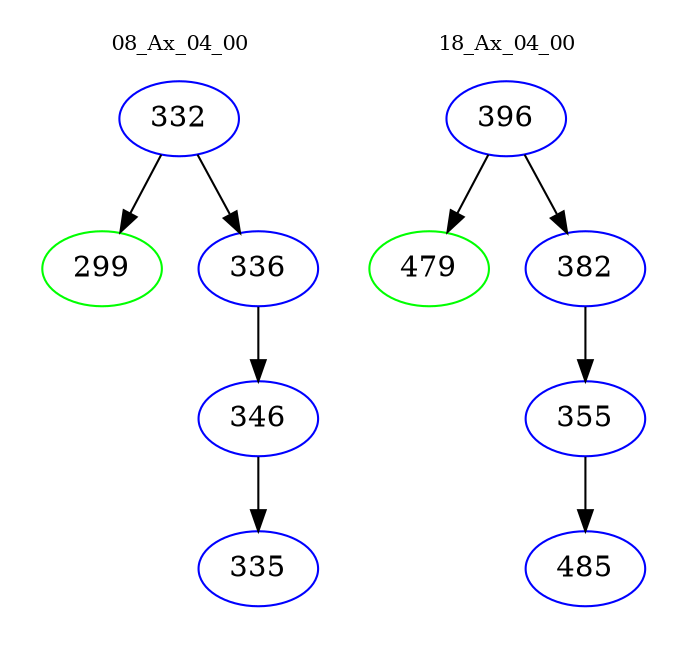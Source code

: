 digraph{
subgraph cluster_0 {
color = white
label = "08_Ax_04_00";
fontsize=10;
T0_332 [label="332", color="blue"]
T0_332 -> T0_299 [color="black"]
T0_299 [label="299", color="green"]
T0_332 -> T0_336 [color="black"]
T0_336 [label="336", color="blue"]
T0_336 -> T0_346 [color="black"]
T0_346 [label="346", color="blue"]
T0_346 -> T0_335 [color="black"]
T0_335 [label="335", color="blue"]
}
subgraph cluster_1 {
color = white
label = "18_Ax_04_00";
fontsize=10;
T1_396 [label="396", color="blue"]
T1_396 -> T1_479 [color="black"]
T1_479 [label="479", color="green"]
T1_396 -> T1_382 [color="black"]
T1_382 [label="382", color="blue"]
T1_382 -> T1_355 [color="black"]
T1_355 [label="355", color="blue"]
T1_355 -> T1_485 [color="black"]
T1_485 [label="485", color="blue"]
}
}
